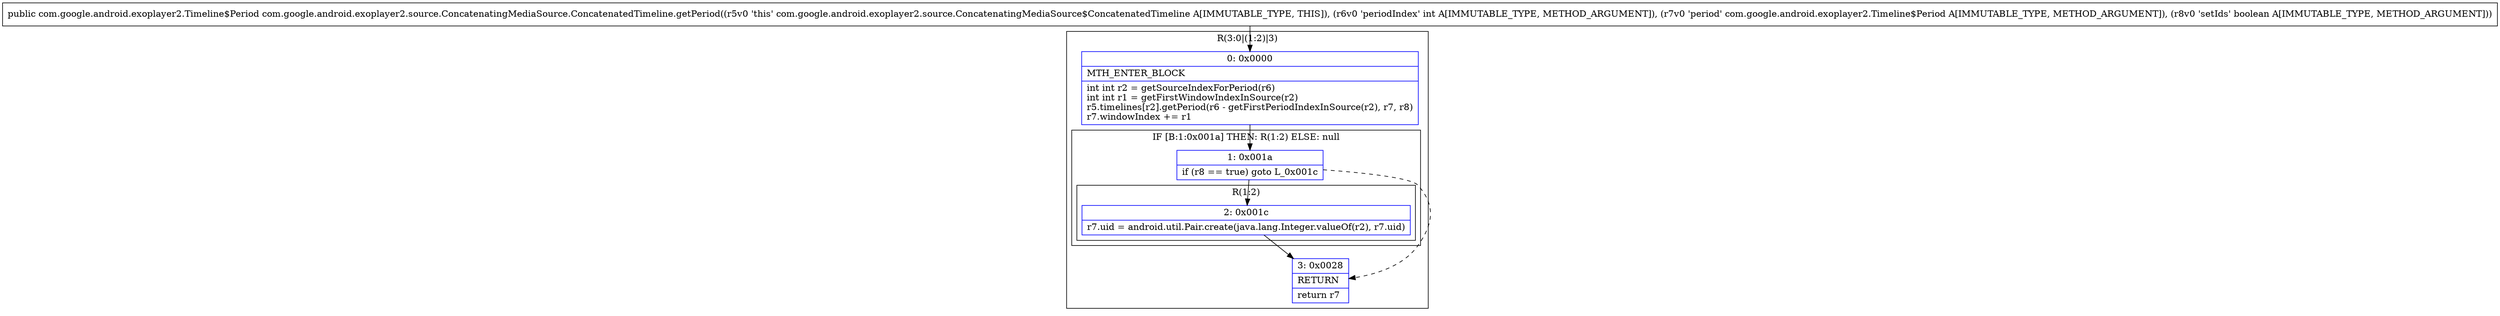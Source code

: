 digraph "CFG forcom.google.android.exoplayer2.source.ConcatenatingMediaSource.ConcatenatedTimeline.getPeriod(ILcom\/google\/android\/exoplayer2\/Timeline$Period;Z)Lcom\/google\/android\/exoplayer2\/Timeline$Period;" {
subgraph cluster_Region_1671079140 {
label = "R(3:0|(1:2)|3)";
node [shape=record,color=blue];
Node_0 [shape=record,label="{0\:\ 0x0000|MTH_ENTER_BLOCK\l|int int r2 = getSourceIndexForPeriod(r6)\lint int r1 = getFirstWindowIndexInSource(r2)\lr5.timelines[r2].getPeriod(r6 \- getFirstPeriodIndexInSource(r2), r7, r8)\lr7.windowIndex += r1\l}"];
subgraph cluster_IfRegion_261847483 {
label = "IF [B:1:0x001a] THEN: R(1:2) ELSE: null";
node [shape=record,color=blue];
Node_1 [shape=record,label="{1\:\ 0x001a|if (r8 == true) goto L_0x001c\l}"];
subgraph cluster_Region_1514895599 {
label = "R(1:2)";
node [shape=record,color=blue];
Node_2 [shape=record,label="{2\:\ 0x001c|r7.uid = android.util.Pair.create(java.lang.Integer.valueOf(r2), r7.uid)\l}"];
}
}
Node_3 [shape=record,label="{3\:\ 0x0028|RETURN\l|return r7\l}"];
}
MethodNode[shape=record,label="{public com.google.android.exoplayer2.Timeline$Period com.google.android.exoplayer2.source.ConcatenatingMediaSource.ConcatenatedTimeline.getPeriod((r5v0 'this' com.google.android.exoplayer2.source.ConcatenatingMediaSource$ConcatenatedTimeline A[IMMUTABLE_TYPE, THIS]), (r6v0 'periodIndex' int A[IMMUTABLE_TYPE, METHOD_ARGUMENT]), (r7v0 'period' com.google.android.exoplayer2.Timeline$Period A[IMMUTABLE_TYPE, METHOD_ARGUMENT]), (r8v0 'setIds' boolean A[IMMUTABLE_TYPE, METHOD_ARGUMENT])) }"];
MethodNode -> Node_0;
Node_0 -> Node_1;
Node_1 -> Node_2;
Node_1 -> Node_3[style=dashed];
Node_2 -> Node_3;
}

